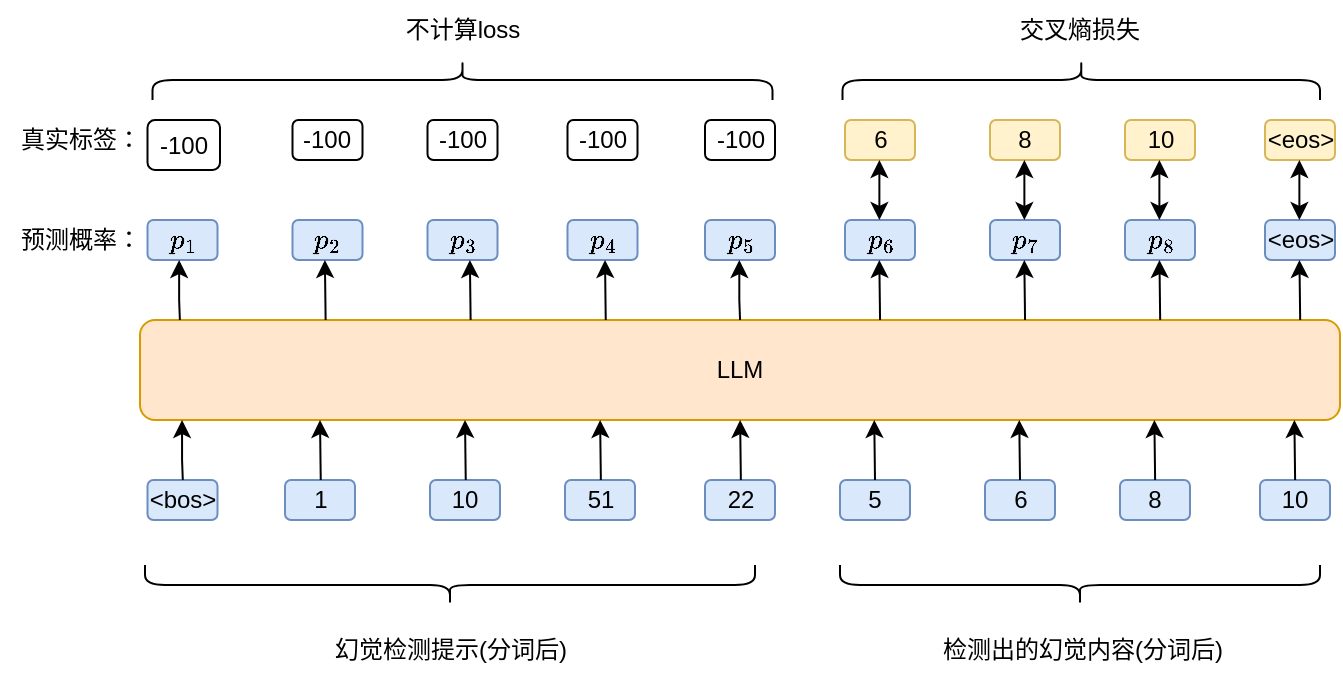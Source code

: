 <mxfile version="24.2.0" type="github" pages="2">
  <diagram name="train" id="bD0ZjHLVfbpInLHWtYOu">
    <mxGraphModel dx="867" dy="495" grid="1" gridSize="10" guides="1" tooltips="1" connect="1" arrows="1" fold="1" page="1" pageScale="1" pageWidth="827" pageHeight="1169" math="1" shadow="0">
      <root>
        <mxCell id="0" />
        <mxCell id="1" parent="0" />
        <mxCell id="DEMM_gKEzrEi_v6ik8aX-4" value="LLM" style="rounded=1;whiteSpace=wrap;html=1;fillColor=#ffe6cc;strokeColor=#d79b00;" vertex="1" parent="1">
          <mxGeometry x="120" y="315" width="600" height="50" as="geometry" />
        </mxCell>
        <mxCell id="DEMM_gKEzrEi_v6ik8aX-9" value="检测出的幻觉内容(分词后)" style="text;html=1;align=center;verticalAlign=middle;resizable=0;points=[];autosize=1;strokeColor=none;fillColor=none;" vertex="1" parent="1">
          <mxGeometry x="510.63" y="465" width="160" height="30" as="geometry" />
        </mxCell>
        <mxCell id="DEMM_gKEzrEi_v6ik8aX-12" value="&amp;lt;bos&amp;gt;" style="rounded=1;whiteSpace=wrap;html=1;fillColor=#dae8fc;strokeColor=#6c8ebf;" vertex="1" parent="1">
          <mxGeometry x="123.75" y="395" width="35" height="20" as="geometry" />
        </mxCell>
        <mxCell id="DEMM_gKEzrEi_v6ik8aX-13" value="5" style="rounded=1;whiteSpace=wrap;html=1;fillColor=#dae8fc;strokeColor=#6c8ebf;" vertex="1" parent="1">
          <mxGeometry x="470" y="395" width="35" height="20" as="geometry" />
        </mxCell>
        <mxCell id="DEMM_gKEzrEi_v6ik8aX-14" value="6" style="rounded=1;whiteSpace=wrap;html=1;fillColor=#dae8fc;strokeColor=#6c8ebf;" vertex="1" parent="1">
          <mxGeometry x="542.5" y="395" width="35" height="20" as="geometry" />
        </mxCell>
        <mxCell id="DEMM_gKEzrEi_v6ik8aX-15" value="8" style="rounded=1;whiteSpace=wrap;html=1;fillColor=#dae8fc;strokeColor=#6c8ebf;" vertex="1" parent="1">
          <mxGeometry x="610" y="395" width="35" height="20" as="geometry" />
        </mxCell>
        <mxCell id="DEMM_gKEzrEi_v6ik8aX-17" value="10" style="rounded=1;whiteSpace=wrap;html=1;fillColor=#dae8fc;strokeColor=#6c8ebf;" vertex="1" parent="1">
          <mxGeometry x="680" y="395" width="35" height="20" as="geometry" />
        </mxCell>
        <mxCell id="DEMM_gKEzrEi_v6ik8aX-20" value="`p_5`" style="rounded=1;whiteSpace=wrap;html=1;fillColor=#dae8fc;strokeColor=#6c8ebf;" vertex="1" parent="1">
          <mxGeometry x="402.5" y="265" width="35" height="20" as="geometry" />
        </mxCell>
        <mxCell id="DEMM_gKEzrEi_v6ik8aX-21" value="`p_6`" style="rounded=1;whiteSpace=wrap;html=1;fillColor=#dae8fc;strokeColor=#6c8ebf;" vertex="1" parent="1">
          <mxGeometry x="472.5" y="265" width="35" height="20" as="geometry" />
        </mxCell>
        <mxCell id="DEMM_gKEzrEi_v6ik8aX-22" value="`p_7`" style="rounded=1;whiteSpace=wrap;html=1;fillColor=#dae8fc;strokeColor=#6c8ebf;" vertex="1" parent="1">
          <mxGeometry x="545" y="265" width="35" height="20" as="geometry" />
        </mxCell>
        <mxCell id="DEMM_gKEzrEi_v6ik8aX-23" value="&amp;lt;eos&amp;gt;" style="rounded=1;whiteSpace=wrap;html=1;fillColor=#dae8fc;strokeColor=#6c8ebf;" vertex="1" parent="1">
          <mxGeometry x="682.5" y="265" width="35" height="20" as="geometry" />
        </mxCell>
        <mxCell id="DEMM_gKEzrEi_v6ik8aX-24" value="`p_8`" style="rounded=1;whiteSpace=wrap;html=1;fillColor=#dae8fc;strokeColor=#6c8ebf;" vertex="1" parent="1">
          <mxGeometry x="612.5" y="265" width="35" height="20" as="geometry" />
        </mxCell>
        <mxCell id="DEMM_gKEzrEi_v6ik8aX-26" value="" style="endArrow=classic;html=1;rounded=0;" edge="1" parent="1">
          <mxGeometry width="50" height="50" relative="1" as="geometry">
            <mxPoint x="141.4" y="395" as="sourcePoint" />
            <mxPoint x="141.03" y="365" as="targetPoint" />
            <Array as="points">
              <mxPoint x="141.03" y="385" />
            </Array>
          </mxGeometry>
        </mxCell>
        <mxCell id="DEMM_gKEzrEi_v6ik8aX-27" value="" style="endArrow=classic;html=1;rounded=0;" edge="1" parent="1">
          <mxGeometry width="50" height="50" relative="1" as="geometry">
            <mxPoint x="487.5" y="395" as="sourcePoint" />
            <mxPoint x="487.13" y="365" as="targetPoint" />
          </mxGeometry>
        </mxCell>
        <mxCell id="DEMM_gKEzrEi_v6ik8aX-28" value="" style="endArrow=classic;html=1;rounded=0;" edge="1" parent="1">
          <mxGeometry width="50" height="50" relative="1" as="geometry">
            <mxPoint x="560" y="395" as="sourcePoint" />
            <mxPoint x="559.63" y="365" as="targetPoint" />
          </mxGeometry>
        </mxCell>
        <mxCell id="DEMM_gKEzrEi_v6ik8aX-30" value="" style="endArrow=classic;html=1;rounded=0;" edge="1" parent="1">
          <mxGeometry width="50" height="50" relative="1" as="geometry">
            <mxPoint x="627.56" y="395" as="sourcePoint" />
            <mxPoint x="627.19" y="365" as="targetPoint" />
          </mxGeometry>
        </mxCell>
        <mxCell id="DEMM_gKEzrEi_v6ik8aX-31" value="" style="endArrow=classic;html=1;rounded=0;" edge="1" parent="1">
          <mxGeometry width="50" height="50" relative="1" as="geometry">
            <mxPoint x="697.56" y="395" as="sourcePoint" />
            <mxPoint x="697.19" y="365" as="targetPoint" />
          </mxGeometry>
        </mxCell>
        <mxCell id="DEMM_gKEzrEi_v6ik8aX-38" value="" style="endArrow=classic;html=1;rounded=0;" edge="1" parent="1">
          <mxGeometry width="50" height="50" relative="1" as="geometry">
            <mxPoint x="420.03" y="315" as="sourcePoint" />
            <mxPoint x="419.66" y="285" as="targetPoint" />
            <Array as="points">
              <mxPoint x="419.66" y="305" />
            </Array>
          </mxGeometry>
        </mxCell>
        <mxCell id="DEMM_gKEzrEi_v6ik8aX-39" value="" style="endArrow=classic;html=1;rounded=0;" edge="1" parent="1">
          <mxGeometry width="50" height="50" relative="1" as="geometry">
            <mxPoint x="490.03" y="315" as="sourcePoint" />
            <mxPoint x="489.66" y="285" as="targetPoint" />
          </mxGeometry>
        </mxCell>
        <mxCell id="DEMM_gKEzrEi_v6ik8aX-40" value="" style="endArrow=classic;html=1;rounded=0;" edge="1" parent="1">
          <mxGeometry width="50" height="50" relative="1" as="geometry">
            <mxPoint x="562.53" y="315" as="sourcePoint" />
            <mxPoint x="562.16" y="285" as="targetPoint" />
          </mxGeometry>
        </mxCell>
        <mxCell id="DEMM_gKEzrEi_v6ik8aX-41" value="" style="endArrow=classic;html=1;rounded=0;" edge="1" parent="1">
          <mxGeometry width="50" height="50" relative="1" as="geometry">
            <mxPoint x="630.09" y="315" as="sourcePoint" />
            <mxPoint x="629.72" y="285" as="targetPoint" />
          </mxGeometry>
        </mxCell>
        <mxCell id="DEMM_gKEzrEi_v6ik8aX-42" value="" style="endArrow=classic;html=1;rounded=0;" edge="1" parent="1">
          <mxGeometry width="50" height="50" relative="1" as="geometry">
            <mxPoint x="700.09" y="315" as="sourcePoint" />
            <mxPoint x="699.72" y="285" as="targetPoint" />
          </mxGeometry>
        </mxCell>
        <mxCell id="DEMM_gKEzrEi_v6ik8aX-45" value="6" style="rounded=1;whiteSpace=wrap;html=1;fillColor=#fff2cc;strokeColor=#d6b656;" vertex="1" parent="1">
          <mxGeometry x="472.5" y="215" width="35" height="20" as="geometry" />
        </mxCell>
        <mxCell id="DEMM_gKEzrEi_v6ik8aX-46" value="8" style="rounded=1;whiteSpace=wrap;html=1;fillColor=#fff2cc;strokeColor=#d6b656;" vertex="1" parent="1">
          <mxGeometry x="545" y="215" width="35" height="20" as="geometry" />
        </mxCell>
        <mxCell id="DEMM_gKEzrEi_v6ik8aX-47" value="&amp;lt;eos&amp;gt;" style="rounded=1;whiteSpace=wrap;html=1;fillColor=#fff2cc;strokeColor=#d6b656;" vertex="1" parent="1">
          <mxGeometry x="682.5" y="215" width="35" height="20" as="geometry" />
        </mxCell>
        <mxCell id="DEMM_gKEzrEi_v6ik8aX-48" value="10" style="rounded=1;whiteSpace=wrap;html=1;fillColor=#fff2cc;strokeColor=#d6b656;" vertex="1" parent="1">
          <mxGeometry x="612.5" y="215" width="35" height="20" as="geometry" />
        </mxCell>
        <mxCell id="DEMM_gKEzrEi_v6ik8aX-50" value="" style="endArrow=classic;startArrow=classic;html=1;rounded=0;entryX=0.5;entryY=1;entryDx=0;entryDy=0;exitX=0.5;exitY=0;exitDx=0;exitDy=0;" edge="1" parent="1">
          <mxGeometry width="50" height="50" relative="1" as="geometry">
            <mxPoint x="489.69" y="265" as="sourcePoint" />
            <mxPoint x="489.69" y="235" as="targetPoint" />
          </mxGeometry>
        </mxCell>
        <mxCell id="DEMM_gKEzrEi_v6ik8aX-51" value="" style="endArrow=classic;startArrow=classic;html=1;rounded=0;entryX=0.5;entryY=1;entryDx=0;entryDy=0;exitX=0.5;exitY=0;exitDx=0;exitDy=0;" edge="1" parent="1">
          <mxGeometry width="50" height="50" relative="1" as="geometry">
            <mxPoint x="562.19" y="265" as="sourcePoint" />
            <mxPoint x="562.19" y="235" as="targetPoint" />
          </mxGeometry>
        </mxCell>
        <mxCell id="DEMM_gKEzrEi_v6ik8aX-52" value="" style="endArrow=classic;startArrow=classic;html=1;rounded=0;entryX=0.5;entryY=1;entryDx=0;entryDy=0;exitX=0.5;exitY=0;exitDx=0;exitDy=0;" edge="1" parent="1">
          <mxGeometry width="50" height="50" relative="1" as="geometry">
            <mxPoint x="629.69" y="265" as="sourcePoint" />
            <mxPoint x="629.69" y="235" as="targetPoint" />
          </mxGeometry>
        </mxCell>
        <mxCell id="DEMM_gKEzrEi_v6ik8aX-53" value="" style="endArrow=classic;startArrow=classic;html=1;rounded=0;entryX=0.5;entryY=1;entryDx=0;entryDy=0;exitX=0.5;exitY=0;exitDx=0;exitDy=0;" edge="1" parent="1">
          <mxGeometry width="50" height="50" relative="1" as="geometry">
            <mxPoint x="699.69" y="265" as="sourcePoint" />
            <mxPoint x="699.69" y="235" as="targetPoint" />
          </mxGeometry>
        </mxCell>
        <mxCell id="DEMM_gKEzrEi_v6ik8aX-56" value="交叉熵损失" style="text;html=1;align=center;verticalAlign=middle;whiteSpace=wrap;rounded=0;" vertex="1" parent="1">
          <mxGeometry x="555" y="155" width="70" height="30" as="geometry" />
        </mxCell>
        <mxCell id="DEMM_gKEzrEi_v6ik8aX-58" value="" style="shape=curlyBracket;whiteSpace=wrap;html=1;rounded=1;flipH=1;labelPosition=right;verticalLabelPosition=middle;align=left;verticalAlign=middle;rotation=-90;" vertex="1" parent="1">
          <mxGeometry x="580.63" y="75.63" width="20" height="238.75" as="geometry" />
        </mxCell>
        <mxCell id="DEMM_gKEzrEi_v6ik8aX-59" value="1" style="rounded=1;whiteSpace=wrap;html=1;fillColor=#dae8fc;strokeColor=#6c8ebf;" vertex="1" parent="1">
          <mxGeometry x="192.5" y="395" width="35" height="20" as="geometry" />
        </mxCell>
        <mxCell id="DEMM_gKEzrEi_v6ik8aX-60" value="10" style="rounded=1;whiteSpace=wrap;html=1;fillColor=#dae8fc;strokeColor=#6c8ebf;" vertex="1" parent="1">
          <mxGeometry x="265" y="395" width="35" height="20" as="geometry" />
        </mxCell>
        <mxCell id="DEMM_gKEzrEi_v6ik8aX-61" value="51" style="rounded=1;whiteSpace=wrap;html=1;fillColor=#dae8fc;strokeColor=#6c8ebf;" vertex="1" parent="1">
          <mxGeometry x="332.5" y="395" width="35" height="20" as="geometry" />
        </mxCell>
        <mxCell id="DEMM_gKEzrEi_v6ik8aX-62" value="22" style="rounded=1;whiteSpace=wrap;html=1;fillColor=#dae8fc;strokeColor=#6c8ebf;" vertex="1" parent="1">
          <mxGeometry x="402.5" y="395" width="35" height="20" as="geometry" />
        </mxCell>
        <mxCell id="DEMM_gKEzrEi_v6ik8aX-63" value="" style="endArrow=classic;html=1;rounded=0;" edge="1" parent="1">
          <mxGeometry width="50" height="50" relative="1" as="geometry">
            <mxPoint x="210.37" y="395" as="sourcePoint" />
            <mxPoint x="210" y="365" as="targetPoint" />
          </mxGeometry>
        </mxCell>
        <mxCell id="DEMM_gKEzrEi_v6ik8aX-64" value="" style="endArrow=classic;html=1;rounded=0;" edge="1" parent="1">
          <mxGeometry width="50" height="50" relative="1" as="geometry">
            <mxPoint x="282.87" y="395" as="sourcePoint" />
            <mxPoint x="282.5" y="365" as="targetPoint" />
          </mxGeometry>
        </mxCell>
        <mxCell id="DEMM_gKEzrEi_v6ik8aX-65" value="" style="endArrow=classic;html=1;rounded=0;" edge="1" parent="1">
          <mxGeometry width="50" height="50" relative="1" as="geometry">
            <mxPoint x="350.43" y="395" as="sourcePoint" />
            <mxPoint x="350.06" y="365" as="targetPoint" />
          </mxGeometry>
        </mxCell>
        <mxCell id="DEMM_gKEzrEi_v6ik8aX-66" value="" style="endArrow=classic;html=1;rounded=0;" edge="1" parent="1">
          <mxGeometry width="50" height="50" relative="1" as="geometry">
            <mxPoint x="420.43" y="395" as="sourcePoint" />
            <mxPoint x="420.06" y="365" as="targetPoint" />
          </mxGeometry>
        </mxCell>
        <mxCell id="DEMM_gKEzrEi_v6ik8aX-68" value="幻觉检测提示(分词后)" style="text;html=1;align=center;verticalAlign=middle;resizable=0;points=[];autosize=1;strokeColor=none;fillColor=none;" vertex="1" parent="1">
          <mxGeometry x="205" y="465" width="140" height="30" as="geometry" />
        </mxCell>
        <mxCell id="DEMM_gKEzrEi_v6ik8aX-69" value="" style="shape=curlyBracket;whiteSpace=wrap;html=1;rounded=1;labelPosition=left;verticalLabelPosition=middle;align=right;verticalAlign=middle;rotation=-90;" vertex="1" parent="1">
          <mxGeometry x="265" y="295" width="20" height="305" as="geometry" />
        </mxCell>
        <mxCell id="DEMM_gKEzrEi_v6ik8aX-71" value="" style="shape=curlyBracket;whiteSpace=wrap;html=1;rounded=1;labelPosition=left;verticalLabelPosition=middle;align=right;verticalAlign=middle;rotation=-90;" vertex="1" parent="1">
          <mxGeometry x="580" y="327.5" width="20" height="240" as="geometry" />
        </mxCell>
        <mxCell id="DEMM_gKEzrEi_v6ik8aX-72" value="真实标签：" style="text;html=1;align=center;verticalAlign=middle;resizable=0;points=[];autosize=1;strokeColor=none;fillColor=none;" vertex="1" parent="1">
          <mxGeometry x="50" y="210" width="80" height="30" as="geometry" />
        </mxCell>
        <mxCell id="DEMM_gKEzrEi_v6ik8aX-75" value="`p_1`" style="rounded=1;whiteSpace=wrap;html=1;fillColor=#dae8fc;strokeColor=#6c8ebf;" vertex="1" parent="1">
          <mxGeometry x="123.75" y="265" width="35" height="20" as="geometry" />
        </mxCell>
        <mxCell id="DEMM_gKEzrEi_v6ik8aX-76" value="`p_2`" style="rounded=1;whiteSpace=wrap;html=1;fillColor=#dae8fc;strokeColor=#6c8ebf;" vertex="1" parent="1">
          <mxGeometry x="196.25" y="265" width="35" height="20" as="geometry" />
        </mxCell>
        <mxCell id="DEMM_gKEzrEi_v6ik8aX-77" value="`p_3`" style="rounded=1;whiteSpace=wrap;html=1;fillColor=#dae8fc;strokeColor=#6c8ebf;" vertex="1" parent="1">
          <mxGeometry x="263.75" y="265" width="35" height="20" as="geometry" />
        </mxCell>
        <mxCell id="DEMM_gKEzrEi_v6ik8aX-78" value="`p_4`" style="rounded=1;whiteSpace=wrap;html=1;fillColor=#dae8fc;strokeColor=#6c8ebf;" vertex="1" parent="1">
          <mxGeometry x="333.75" y="265" width="35" height="20" as="geometry" />
        </mxCell>
        <mxCell id="DEMM_gKEzrEi_v6ik8aX-84" value="" style="endArrow=classic;html=1;rounded=0;" edge="1" parent="1">
          <mxGeometry width="50" height="50" relative="1" as="geometry">
            <mxPoint x="139.94" y="315" as="sourcePoint" />
            <mxPoint x="139.57" y="285" as="targetPoint" />
            <Array as="points">
              <mxPoint x="139.57" y="305" />
            </Array>
          </mxGeometry>
        </mxCell>
        <mxCell id="DEMM_gKEzrEi_v6ik8aX-85" value="" style="endArrow=classic;html=1;rounded=0;" edge="1" parent="1">
          <mxGeometry width="50" height="50" relative="1" as="geometry">
            <mxPoint x="212.81" y="315" as="sourcePoint" />
            <mxPoint x="212.44" y="285" as="targetPoint" />
          </mxGeometry>
        </mxCell>
        <mxCell id="DEMM_gKEzrEi_v6ik8aX-86" value="" style="endArrow=classic;html=1;rounded=0;" edge="1" parent="1">
          <mxGeometry width="50" height="50" relative="1" as="geometry">
            <mxPoint x="285.31" y="315" as="sourcePoint" />
            <mxPoint x="284.94" y="285" as="targetPoint" />
          </mxGeometry>
        </mxCell>
        <mxCell id="DEMM_gKEzrEi_v6ik8aX-87" value="" style="endArrow=classic;html=1;rounded=0;" edge="1" parent="1">
          <mxGeometry width="50" height="50" relative="1" as="geometry">
            <mxPoint x="352.87" y="315" as="sourcePoint" />
            <mxPoint x="352.5" y="285" as="targetPoint" />
          </mxGeometry>
        </mxCell>
        <mxCell id="DEMM_gKEzrEi_v6ik8aX-93" value="-100" style="rounded=1;whiteSpace=wrap;html=1;" vertex="1" parent="1">
          <mxGeometry x="123.75" y="215" width="36.25" height="25" as="geometry" />
        </mxCell>
        <mxCell id="DEMM_gKEzrEi_v6ik8aX-94" value="-100" style="rounded=1;whiteSpace=wrap;html=1;" vertex="1" parent="1">
          <mxGeometry x="196.25" y="215" width="35" height="20" as="geometry" />
        </mxCell>
        <mxCell id="DEMM_gKEzrEi_v6ik8aX-95" value="-100" style="rounded=1;whiteSpace=wrap;html=1;" vertex="1" parent="1">
          <mxGeometry x="263.75" y="215" width="35" height="20" as="geometry" />
        </mxCell>
        <mxCell id="DEMM_gKEzrEi_v6ik8aX-96" value="-100" style="rounded=1;whiteSpace=wrap;html=1;" vertex="1" parent="1">
          <mxGeometry x="333.75" y="215" width="35" height="20" as="geometry" />
        </mxCell>
        <mxCell id="DEMM_gKEzrEi_v6ik8aX-97" value="-100" style="rounded=1;whiteSpace=wrap;html=1;" vertex="1" parent="1">
          <mxGeometry x="402.5" y="215" width="35" height="20" as="geometry" />
        </mxCell>
        <mxCell id="DEMM_gKEzrEi_v6ik8aX-98" value="" style="shape=curlyBracket;whiteSpace=wrap;html=1;rounded=1;flipH=1;labelPosition=right;verticalLabelPosition=middle;align=left;verticalAlign=middle;rotation=-90;" vertex="1" parent="1">
          <mxGeometry x="271.25" y="40" width="20" height="310" as="geometry" />
        </mxCell>
        <mxCell id="DEMM_gKEzrEi_v6ik8aX-102" value="不计算loss" style="text;html=1;align=center;verticalAlign=middle;resizable=0;points=[];autosize=1;strokeColor=none;fillColor=none;" vertex="1" parent="1">
          <mxGeometry x="241.25" y="155" width="80" height="30" as="geometry" />
        </mxCell>
        <mxCell id="DEMM_gKEzrEi_v6ik8aX-103" value="预测概率：" style="text;html=1;align=center;verticalAlign=middle;resizable=0;points=[];autosize=1;strokeColor=none;fillColor=none;" vertex="1" parent="1">
          <mxGeometry x="50" y="260" width="80" height="30" as="geometry" />
        </mxCell>
      </root>
    </mxGraphModel>
  </diagram>
  <diagram id="E2o6wTLvijZGJ7_PljzO" name="inference">
    <mxGraphModel dx="954" dy="544" grid="1" gridSize="10" guides="1" tooltips="1" connect="1" arrows="1" fold="1" page="1" pageScale="1" pageWidth="827" pageHeight="1169" math="1" shadow="0">
      <root>
        <mxCell id="0" />
        <mxCell id="1" parent="0" />
        <mxCell id="xqei1Mr3ka1qnYGHtK3M-1" value="LLM" style="rounded=1;whiteSpace=wrap;html=1;fillColor=#ffe6cc;strokeColor=#d79b00;" vertex="1" parent="1">
          <mxGeometry x="120" y="315" width="600" height="50" as="geometry" />
        </mxCell>
        <mxCell id="xqei1Mr3ka1qnYGHtK3M-2" value="检测出的幻觉内容(分词后)" style="text;html=1;align=center;verticalAlign=middle;resizable=0;points=[];autosize=1;strokeColor=none;fillColor=none;" vertex="1" parent="1">
          <mxGeometry x="510.63" y="465" width="160" height="30" as="geometry" />
        </mxCell>
        <mxCell id="xqei1Mr3ka1qnYGHtK3M-3" value="&amp;lt;bos&amp;gt;" style="rounded=1;whiteSpace=wrap;html=1;fillColor=#dae8fc;strokeColor=#6c8ebf;" vertex="1" parent="1">
          <mxGeometry x="123.75" y="395" width="35" height="20" as="geometry" />
        </mxCell>
        <mxCell id="xqei1Mr3ka1qnYGHtK3M-4" value="`w_5`" style="rounded=1;whiteSpace=wrap;html=1;fillColor=#dae8fc;strokeColor=#6c8ebf;" vertex="1" parent="1">
          <mxGeometry x="470" y="395" width="35" height="20" as="geometry" />
        </mxCell>
        <mxCell id="xqei1Mr3ka1qnYGHtK3M-5" value="`w_6`" style="rounded=1;whiteSpace=wrap;html=1;fillColor=#dae8fc;strokeColor=#6c8ebf;" vertex="1" parent="1">
          <mxGeometry x="542.5" y="395" width="35" height="20" as="geometry" />
        </mxCell>
        <mxCell id="xqei1Mr3ka1qnYGHtK3M-6" value="`w_7`" style="rounded=1;whiteSpace=wrap;html=1;fillColor=#dae8fc;strokeColor=#6c8ebf;" vertex="1" parent="1">
          <mxGeometry x="610" y="395" width="35" height="20" as="geometry" />
        </mxCell>
        <mxCell id="xqei1Mr3ka1qnYGHtK3M-7" value="`w_8`" style="rounded=1;whiteSpace=wrap;html=1;fillColor=#dae8fc;strokeColor=#6c8ebf;" vertex="1" parent="1">
          <mxGeometry x="680" y="395" width="35" height="20" as="geometry" />
        </mxCell>
        <mxCell id="xqei1Mr3ka1qnYGHtK3M-8" value="`p_5`" style="rounded=1;whiteSpace=wrap;html=1;fillColor=#dae8fc;strokeColor=#6c8ebf;" vertex="1" parent="1">
          <mxGeometry x="402.5" y="265" width="35" height="20" as="geometry" />
        </mxCell>
        <mxCell id="xqei1Mr3ka1qnYGHtK3M-9" value="`p_6`" style="rounded=1;whiteSpace=wrap;html=1;fillColor=#dae8fc;strokeColor=#6c8ebf;" vertex="1" parent="1">
          <mxGeometry x="472.5" y="265" width="35" height="20" as="geometry" />
        </mxCell>
        <mxCell id="xqei1Mr3ka1qnYGHtK3M-10" value="`p_7`" style="rounded=1;whiteSpace=wrap;html=1;fillColor=#dae8fc;strokeColor=#6c8ebf;" vertex="1" parent="1">
          <mxGeometry x="545" y="265" width="35" height="20" as="geometry" />
        </mxCell>
        <mxCell id="xqei1Mr3ka1qnYGHtK3M-11" value="&amp;lt;eos&amp;gt;" style="rounded=1;whiteSpace=wrap;html=1;fillColor=#dae8fc;strokeColor=#6c8ebf;" vertex="1" parent="1">
          <mxGeometry x="682.5" y="265" width="35" height="20" as="geometry" />
        </mxCell>
        <mxCell id="xqei1Mr3ka1qnYGHtK3M-12" value="`p_8`" style="rounded=1;whiteSpace=wrap;html=1;fillColor=#dae8fc;strokeColor=#6c8ebf;" vertex="1" parent="1">
          <mxGeometry x="612.5" y="265" width="35" height="20" as="geometry" />
        </mxCell>
        <mxCell id="xqei1Mr3ka1qnYGHtK3M-13" value="" style="endArrow=classic;html=1;rounded=0;" edge="1" parent="1">
          <mxGeometry width="50" height="50" relative="1" as="geometry">
            <mxPoint x="141.4" y="395" as="sourcePoint" />
            <mxPoint x="141.03" y="365" as="targetPoint" />
            <Array as="points">
              <mxPoint x="141.03" y="385" />
            </Array>
          </mxGeometry>
        </mxCell>
        <mxCell id="xqei1Mr3ka1qnYGHtK3M-14" value="" style="endArrow=classic;html=1;rounded=0;" edge="1" parent="1">
          <mxGeometry width="50" height="50" relative="1" as="geometry">
            <mxPoint x="487.5" y="395" as="sourcePoint" />
            <mxPoint x="487.13" y="365" as="targetPoint" />
          </mxGeometry>
        </mxCell>
        <mxCell id="xqei1Mr3ka1qnYGHtK3M-15" value="" style="endArrow=classic;html=1;rounded=0;" edge="1" parent="1">
          <mxGeometry width="50" height="50" relative="1" as="geometry">
            <mxPoint x="560" y="395" as="sourcePoint" />
            <mxPoint x="559.63" y="365" as="targetPoint" />
          </mxGeometry>
        </mxCell>
        <mxCell id="xqei1Mr3ka1qnYGHtK3M-16" value="" style="endArrow=classic;html=1;rounded=0;" edge="1" parent="1">
          <mxGeometry width="50" height="50" relative="1" as="geometry">
            <mxPoint x="627.56" y="395" as="sourcePoint" />
            <mxPoint x="627.19" y="365" as="targetPoint" />
          </mxGeometry>
        </mxCell>
        <mxCell id="xqei1Mr3ka1qnYGHtK3M-17" value="" style="endArrow=classic;html=1;rounded=0;" edge="1" parent="1">
          <mxGeometry width="50" height="50" relative="1" as="geometry">
            <mxPoint x="697.56" y="395" as="sourcePoint" />
            <mxPoint x="697.19" y="365" as="targetPoint" />
          </mxGeometry>
        </mxCell>
        <mxCell id="xqei1Mr3ka1qnYGHtK3M-18" value="" style="curved=1;endArrow=classic;html=1;rounded=0;strokeColor=default;dashed=1;exitX=0.5;exitY=1;exitDx=0;exitDy=0;entryX=0.5;entryY=1;entryDx=0;entryDy=0;" edge="1" parent="1" source="xqei1Mr3ka1qnYGHtK3M-9">
          <mxGeometry width="50" height="50" relative="1" as="geometry">
            <mxPoint x="490" y="291" as="sourcePoint" />
            <mxPoint x="560" y="415" as="targetPoint" />
            <Array as="points">
              <mxPoint x="542" y="305" />
              <mxPoint x="512" y="445" />
            </Array>
          </mxGeometry>
        </mxCell>
        <mxCell id="xqei1Mr3ka1qnYGHtK3M-19" value="" style="curved=1;endArrow=classic;html=1;rounded=0;strokeColor=default;dashed=1;exitX=0.5;exitY=1;exitDx=0;exitDy=0;entryX=0.5;entryY=1;entryDx=0;entryDy=0;" edge="1" parent="1" source="xqei1Mr3ka1qnYGHtK3M-10">
          <mxGeometry width="50" height="50" relative="1" as="geometry">
            <mxPoint x="560" y="291" as="sourcePoint" />
            <mxPoint x="630" y="415" as="targetPoint" />
            <Array as="points">
              <mxPoint x="612" y="305" />
              <mxPoint x="582" y="445" />
            </Array>
          </mxGeometry>
        </mxCell>
        <mxCell id="xqei1Mr3ka1qnYGHtK3M-20" value="" style="curved=1;endArrow=classic;html=1;rounded=0;strokeColor=default;dashed=1;exitX=0.5;exitY=1;exitDx=0;exitDy=0;entryX=0.5;entryY=1;entryDx=0;entryDy=0;" edge="1" parent="1" source="xqei1Mr3ka1qnYGHtK3M-12">
          <mxGeometry width="50" height="50" relative="1" as="geometry">
            <mxPoint x="630" y="291" as="sourcePoint" />
            <mxPoint x="700" y="415" as="targetPoint" />
            <Array as="points">
              <mxPoint x="682" y="305" />
              <mxPoint x="652" y="445" />
            </Array>
          </mxGeometry>
        </mxCell>
        <mxCell id="xqei1Mr3ka1qnYGHtK3M-21" value="" style="endArrow=classic;html=1;rounded=0;" edge="1" parent="1">
          <mxGeometry width="50" height="50" relative="1" as="geometry">
            <mxPoint x="420.03" y="315" as="sourcePoint" />
            <mxPoint x="419.66" y="285" as="targetPoint" />
            <Array as="points">
              <mxPoint x="419.66" y="305" />
            </Array>
          </mxGeometry>
        </mxCell>
        <mxCell id="xqei1Mr3ka1qnYGHtK3M-22" value="" style="endArrow=classic;html=1;rounded=0;" edge="1" parent="1">
          <mxGeometry width="50" height="50" relative="1" as="geometry">
            <mxPoint x="490.03" y="315" as="sourcePoint" />
            <mxPoint x="489.66" y="285" as="targetPoint" />
          </mxGeometry>
        </mxCell>
        <mxCell id="xqei1Mr3ka1qnYGHtK3M-23" value="" style="endArrow=classic;html=1;rounded=0;" edge="1" parent="1">
          <mxGeometry width="50" height="50" relative="1" as="geometry">
            <mxPoint x="562.53" y="315" as="sourcePoint" />
            <mxPoint x="562.16" y="285" as="targetPoint" />
          </mxGeometry>
        </mxCell>
        <mxCell id="xqei1Mr3ka1qnYGHtK3M-24" value="" style="endArrow=classic;html=1;rounded=0;" edge="1" parent="1">
          <mxGeometry width="50" height="50" relative="1" as="geometry">
            <mxPoint x="630.09" y="315" as="sourcePoint" />
            <mxPoint x="629.72" y="285" as="targetPoint" />
          </mxGeometry>
        </mxCell>
        <mxCell id="xqei1Mr3ka1qnYGHtK3M-25" value="" style="endArrow=classic;html=1;rounded=0;" edge="1" parent="1">
          <mxGeometry width="50" height="50" relative="1" as="geometry">
            <mxPoint x="700.09" y="315" as="sourcePoint" />
            <mxPoint x="699.72" y="285" as="targetPoint" />
          </mxGeometry>
        </mxCell>
        <mxCell id="xqei1Mr3ka1qnYGHtK3M-36" value="1" style="rounded=1;whiteSpace=wrap;html=1;fillColor=#dae8fc;strokeColor=#6c8ebf;" vertex="1" parent="1">
          <mxGeometry x="192.5" y="395" width="35" height="20" as="geometry" />
        </mxCell>
        <mxCell id="xqei1Mr3ka1qnYGHtK3M-37" value="10" style="rounded=1;whiteSpace=wrap;html=1;fillColor=#dae8fc;strokeColor=#6c8ebf;" vertex="1" parent="1">
          <mxGeometry x="265" y="395" width="35" height="20" as="geometry" />
        </mxCell>
        <mxCell id="xqei1Mr3ka1qnYGHtK3M-38" value="51" style="rounded=1;whiteSpace=wrap;html=1;fillColor=#dae8fc;strokeColor=#6c8ebf;" vertex="1" parent="1">
          <mxGeometry x="332.5" y="395" width="35" height="20" as="geometry" />
        </mxCell>
        <mxCell id="xqei1Mr3ka1qnYGHtK3M-39" value="22" style="rounded=1;whiteSpace=wrap;html=1;fillColor=#dae8fc;strokeColor=#6c8ebf;" vertex="1" parent="1">
          <mxGeometry x="402.5" y="395" width="35" height="20" as="geometry" />
        </mxCell>
        <mxCell id="xqei1Mr3ka1qnYGHtK3M-40" value="" style="endArrow=classic;html=1;rounded=0;" edge="1" parent="1">
          <mxGeometry width="50" height="50" relative="1" as="geometry">
            <mxPoint x="210.37" y="395" as="sourcePoint" />
            <mxPoint x="210" y="365" as="targetPoint" />
          </mxGeometry>
        </mxCell>
        <mxCell id="xqei1Mr3ka1qnYGHtK3M-41" value="" style="endArrow=classic;html=1;rounded=0;" edge="1" parent="1">
          <mxGeometry width="50" height="50" relative="1" as="geometry">
            <mxPoint x="282.87" y="395" as="sourcePoint" />
            <mxPoint x="282.5" y="365" as="targetPoint" />
          </mxGeometry>
        </mxCell>
        <mxCell id="xqei1Mr3ka1qnYGHtK3M-42" value="" style="endArrow=classic;html=1;rounded=0;" edge="1" parent="1">
          <mxGeometry width="50" height="50" relative="1" as="geometry">
            <mxPoint x="350.43" y="395" as="sourcePoint" />
            <mxPoint x="350.06" y="365" as="targetPoint" />
          </mxGeometry>
        </mxCell>
        <mxCell id="xqei1Mr3ka1qnYGHtK3M-43" value="" style="endArrow=classic;html=1;rounded=0;" edge="1" parent="1">
          <mxGeometry width="50" height="50" relative="1" as="geometry">
            <mxPoint x="420.43" y="395" as="sourcePoint" />
            <mxPoint x="420.06" y="365" as="targetPoint" />
          </mxGeometry>
        </mxCell>
        <mxCell id="xqei1Mr3ka1qnYGHtK3M-44" value="幻觉检测提示(分词后)" style="text;html=1;align=center;verticalAlign=middle;resizable=0;points=[];autosize=1;strokeColor=none;fillColor=none;" vertex="1" parent="1">
          <mxGeometry x="205" y="465" width="140" height="30" as="geometry" />
        </mxCell>
        <mxCell id="xqei1Mr3ka1qnYGHtK3M-45" value="" style="shape=curlyBracket;whiteSpace=wrap;html=1;rounded=1;labelPosition=left;verticalLabelPosition=middle;align=right;verticalAlign=middle;rotation=-90;" vertex="1" parent="1">
          <mxGeometry x="265" y="295" width="20" height="305" as="geometry" />
        </mxCell>
        <mxCell id="xqei1Mr3ka1qnYGHtK3M-46" value="" style="shape=curlyBracket;whiteSpace=wrap;html=1;rounded=1;labelPosition=left;verticalLabelPosition=middle;align=right;verticalAlign=middle;rotation=-90;" vertex="1" parent="1">
          <mxGeometry x="580" y="327.5" width="20" height="240" as="geometry" />
        </mxCell>
        <mxCell id="xqei1Mr3ka1qnYGHtK3M-48" value="`p_1`" style="rounded=1;whiteSpace=wrap;html=1;fillColor=#dae8fc;strokeColor=#6c8ebf;" vertex="1" parent="1">
          <mxGeometry x="123.75" y="265" width="35" height="20" as="geometry" />
        </mxCell>
        <mxCell id="xqei1Mr3ka1qnYGHtK3M-49" value="`p_2`" style="rounded=1;whiteSpace=wrap;html=1;fillColor=#dae8fc;strokeColor=#6c8ebf;" vertex="1" parent="1">
          <mxGeometry x="196.25" y="265" width="35" height="20" as="geometry" />
        </mxCell>
        <mxCell id="xqei1Mr3ka1qnYGHtK3M-50" value="`p_3`" style="rounded=1;whiteSpace=wrap;html=1;fillColor=#dae8fc;strokeColor=#6c8ebf;" vertex="1" parent="1">
          <mxGeometry x="263.75" y="265" width="35" height="20" as="geometry" />
        </mxCell>
        <mxCell id="xqei1Mr3ka1qnYGHtK3M-51" value="`p_4`" style="rounded=1;whiteSpace=wrap;html=1;fillColor=#dae8fc;strokeColor=#6c8ebf;" vertex="1" parent="1">
          <mxGeometry x="333.75" y="265" width="35" height="20" as="geometry" />
        </mxCell>
        <mxCell id="xqei1Mr3ka1qnYGHtK3M-52" value="" style="endArrow=classic;html=1;rounded=0;" edge="1" parent="1">
          <mxGeometry width="50" height="50" relative="1" as="geometry">
            <mxPoint x="139.94" y="315" as="sourcePoint" />
            <mxPoint x="139.57" y="285" as="targetPoint" />
            <Array as="points">
              <mxPoint x="139.57" y="305" />
            </Array>
          </mxGeometry>
        </mxCell>
        <mxCell id="xqei1Mr3ka1qnYGHtK3M-53" value="" style="endArrow=classic;html=1;rounded=0;" edge="1" parent="1">
          <mxGeometry width="50" height="50" relative="1" as="geometry">
            <mxPoint x="212.81" y="315" as="sourcePoint" />
            <mxPoint x="212.44" y="285" as="targetPoint" />
          </mxGeometry>
        </mxCell>
        <mxCell id="xqei1Mr3ka1qnYGHtK3M-54" value="" style="endArrow=classic;html=1;rounded=0;" edge="1" parent="1">
          <mxGeometry width="50" height="50" relative="1" as="geometry">
            <mxPoint x="285.31" y="315" as="sourcePoint" />
            <mxPoint x="284.94" y="285" as="targetPoint" />
          </mxGeometry>
        </mxCell>
        <mxCell id="xqei1Mr3ka1qnYGHtK3M-55" value="" style="endArrow=classic;html=1;rounded=0;" edge="1" parent="1">
          <mxGeometry width="50" height="50" relative="1" as="geometry">
            <mxPoint x="352.87" y="315" as="sourcePoint" />
            <mxPoint x="352.5" y="285" as="targetPoint" />
          </mxGeometry>
        </mxCell>
        <mxCell id="xqei1Mr3ka1qnYGHtK3M-63" value="预测概率：" style="text;html=1;align=center;verticalAlign=middle;resizable=0;points=[];autosize=1;strokeColor=none;fillColor=none;" vertex="1" parent="1">
          <mxGeometry x="50" y="260" width="80" height="30" as="geometry" />
        </mxCell>
      </root>
    </mxGraphModel>
  </diagram>
</mxfile>
